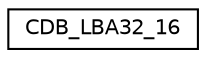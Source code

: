 digraph "Graphical Class Hierarchy"
{
  edge [fontname="Helvetica",fontsize="10",labelfontname="Helvetica",labelfontsize="10"];
  node [fontname="Helvetica",fontsize="10",shape=record];
  rankdir="LR";
  Node1 [label="CDB_LBA32_16",height=0.2,width=0.4,color="black", fillcolor="white", style="filled",URL="$struct_c_d_b___l_b_a32__16.html"];
}
